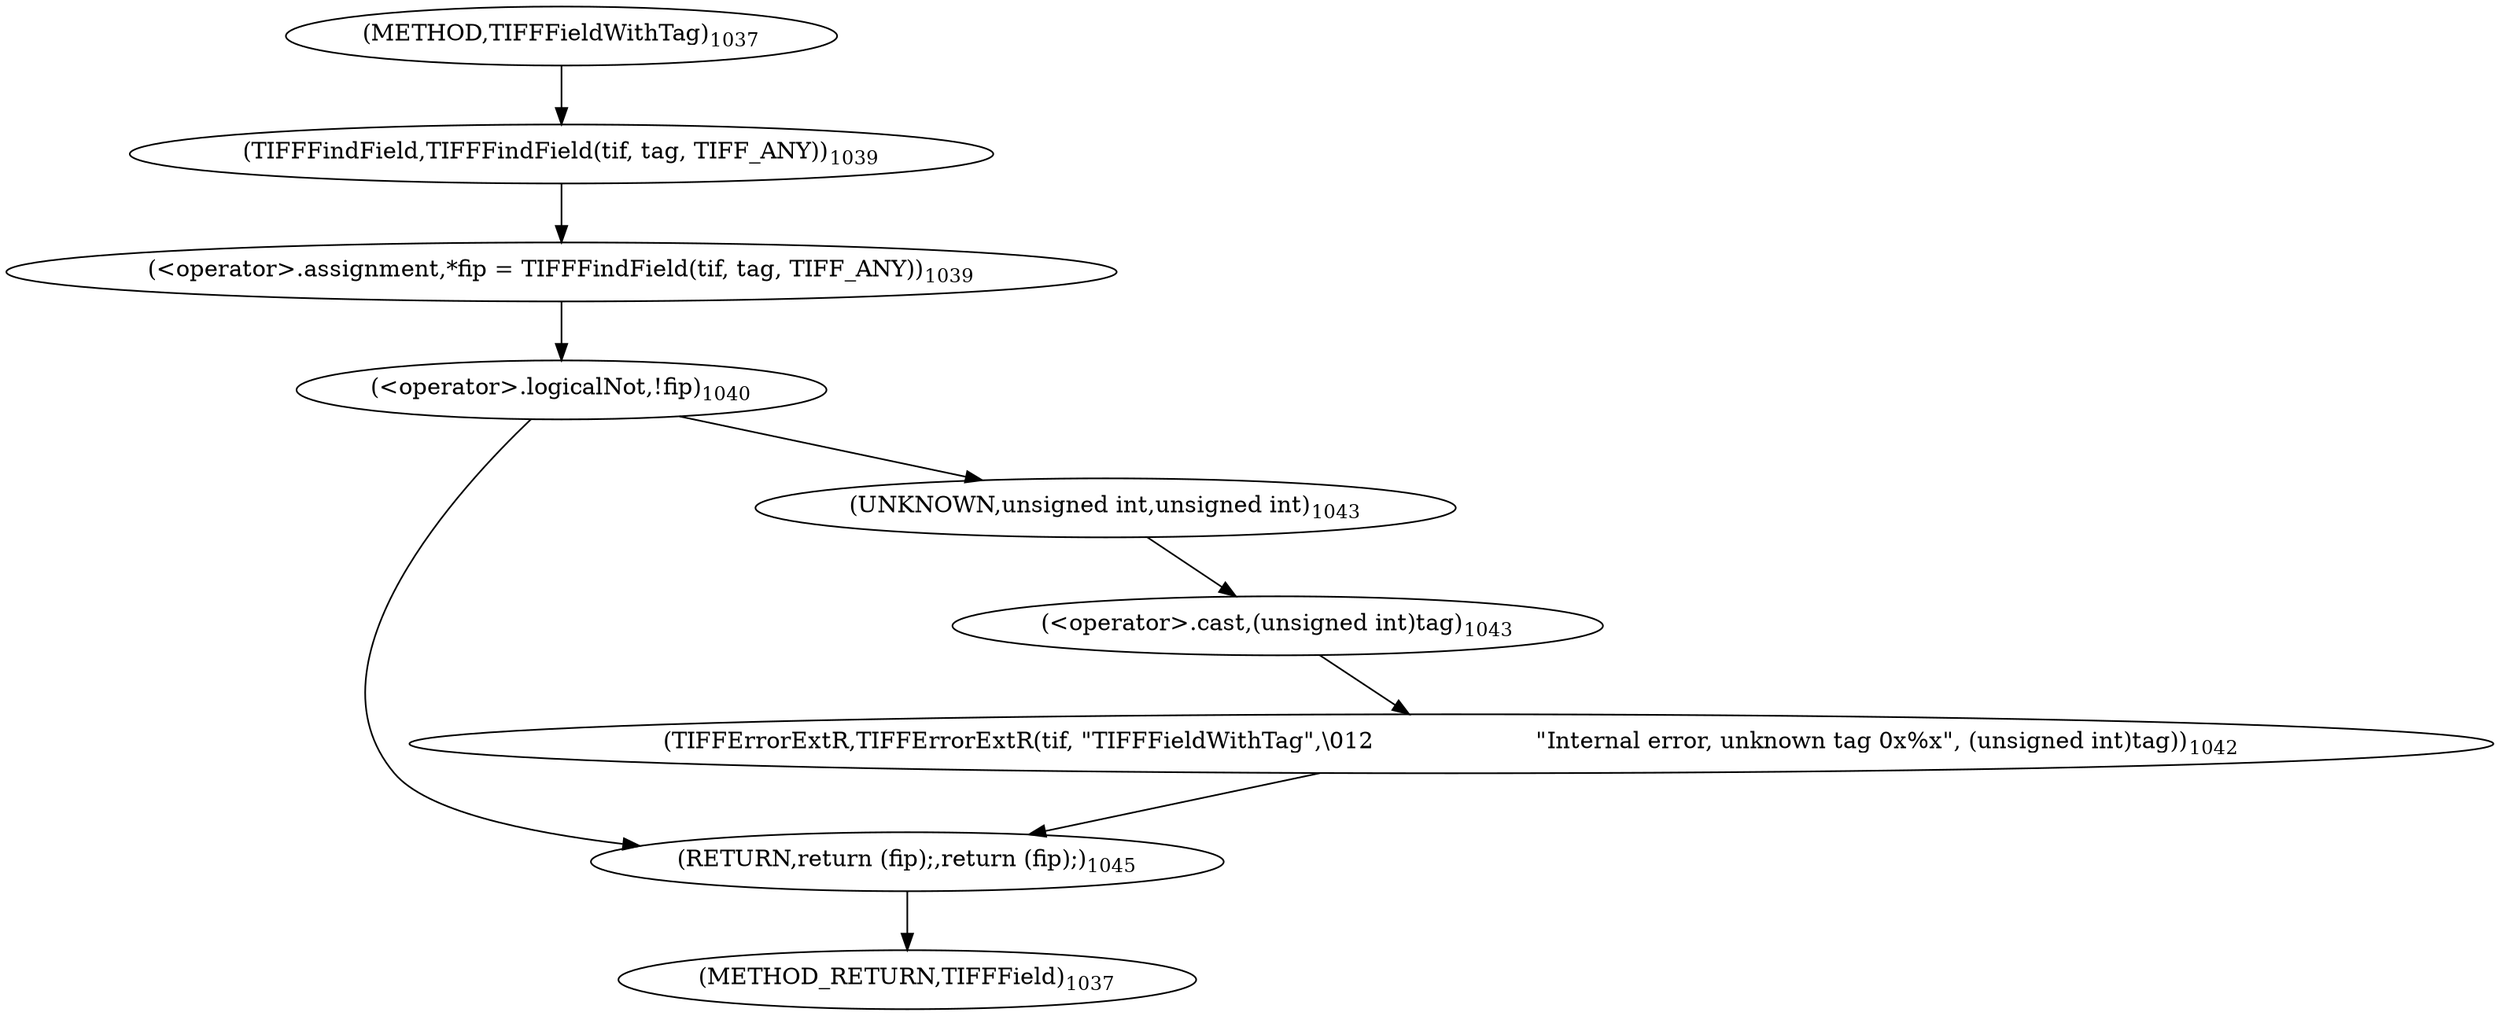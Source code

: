 digraph "TIFFFieldWithTag" {  
"27634" [label = <(&lt;operator&gt;.assignment,*fip = TIFFFindField(tif, tag, TIFF_ANY))<SUB>1039</SUB>> ]
"27651" [label = <(RETURN,return (fip);,return (fip);)<SUB>1045</SUB>> ]
"27636" [label = <(TIFFFindField,TIFFFindField(tif, tag, TIFF_ANY))<SUB>1039</SUB>> ]
"27641" [label = <(&lt;operator&gt;.logicalNot,!fip)<SUB>1040</SUB>> ]
"27644" [label = <(TIFFErrorExtR,TIFFErrorExtR(tif, &quot;TIFFFieldWithTag&quot;,\012                      &quot;Internal error, unknown tag 0x%x&quot;, (unsigned int)tag))<SUB>1042</SUB>> ]
"27648" [label = <(&lt;operator&gt;.cast,(unsigned int)tag)<SUB>1043</SUB>> ]
"27649" [label = <(UNKNOWN,unsigned int,unsigned int)<SUB>1043</SUB>> ]
"27629" [label = <(METHOD,TIFFFieldWithTag)<SUB>1037</SUB>> ]
"27653" [label = <(METHOD_RETURN,TIFFField)<SUB>1037</SUB>> ]
  "27634" -> "27641" 
  "27651" -> "27653" 
  "27636" -> "27634" 
  "27641" -> "27649" 
  "27641" -> "27651" 
  "27644" -> "27651" 
  "27648" -> "27644" 
  "27649" -> "27648" 
  "27629" -> "27636" 
}
